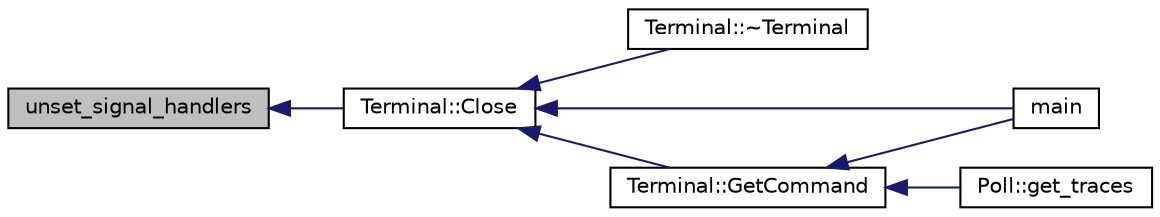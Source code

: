 digraph "unset_signal_handlers"
{
  edge [fontname="Helvetica",fontsize="10",labelfontname="Helvetica",labelfontsize="10"];
  node [fontname="Helvetica",fontsize="10",shape=record];
  rankdir="LR";
  Node1 [label="unset_signal_handlers",height=0.2,width=0.4,color="black", fillcolor="grey75", style="filled", fontcolor="black"];
  Node1 -> Node2 [dir="back",color="midnightblue",fontsize="10",style="solid",fontname="Helvetica"];
  Node2 [label="Terminal::Close",height=0.2,width=0.4,color="black", fillcolor="white", style="filled",URL="$dc/d46/class_terminal.html#a3040f79ff155d9084507e2404dd3a056",tooltip="Close the window and restore control to the terminal. "];
  Node2 -> Node3 [dir="back",color="midnightblue",fontsize="10",style="solid",fontname="Helvetica"];
  Node3 [label="Terminal::~Terminal",height=0.2,width=0.4,color="black", fillcolor="white", style="filled",URL="$dc/d46/class_terminal.html#add5a7d4dd45b68af9a0afb1cc845af2f"];
  Node2 -> Node4 [dir="back",color="midnightblue",fontsize="10",style="solid",fontname="Helvetica"];
  Node4 [label="Terminal::GetCommand",height=0.2,width=0.4,color="black", fillcolor="white", style="filled",URL="$dc/d46/class_terminal.html#afef43bf766d6ea1e2b739d231c84f57d",tooltip="Wait for the user to input a command. "];
  Node4 -> Node5 [dir="back",color="midnightblue",fontsize="10",style="solid",fontname="Helvetica"];
  Node5 [label="main",height=0.2,width=0.4,color="black", fillcolor="white", style="filled",URL="$d0/dae/_c_terminal_test_8cpp.html#a0ddf1224851353fc92bfbff6f499fa97"];
  Node4 -> Node6 [dir="back",color="midnightblue",fontsize="10",style="solid",fontname="Helvetica"];
  Node6 [label="Poll::get_traces",height=0.2,width=0.4,color="black", fillcolor="white", style="filled",URL="$d6/db0/class_poll.html#a7bc77d04169be53d1a3553e0a55932d6",tooltip="Acquire raw traces from a pixie module. "];
  Node2 -> Node5 [dir="back",color="midnightblue",fontsize="10",style="solid",fontname="Helvetica"];
}
